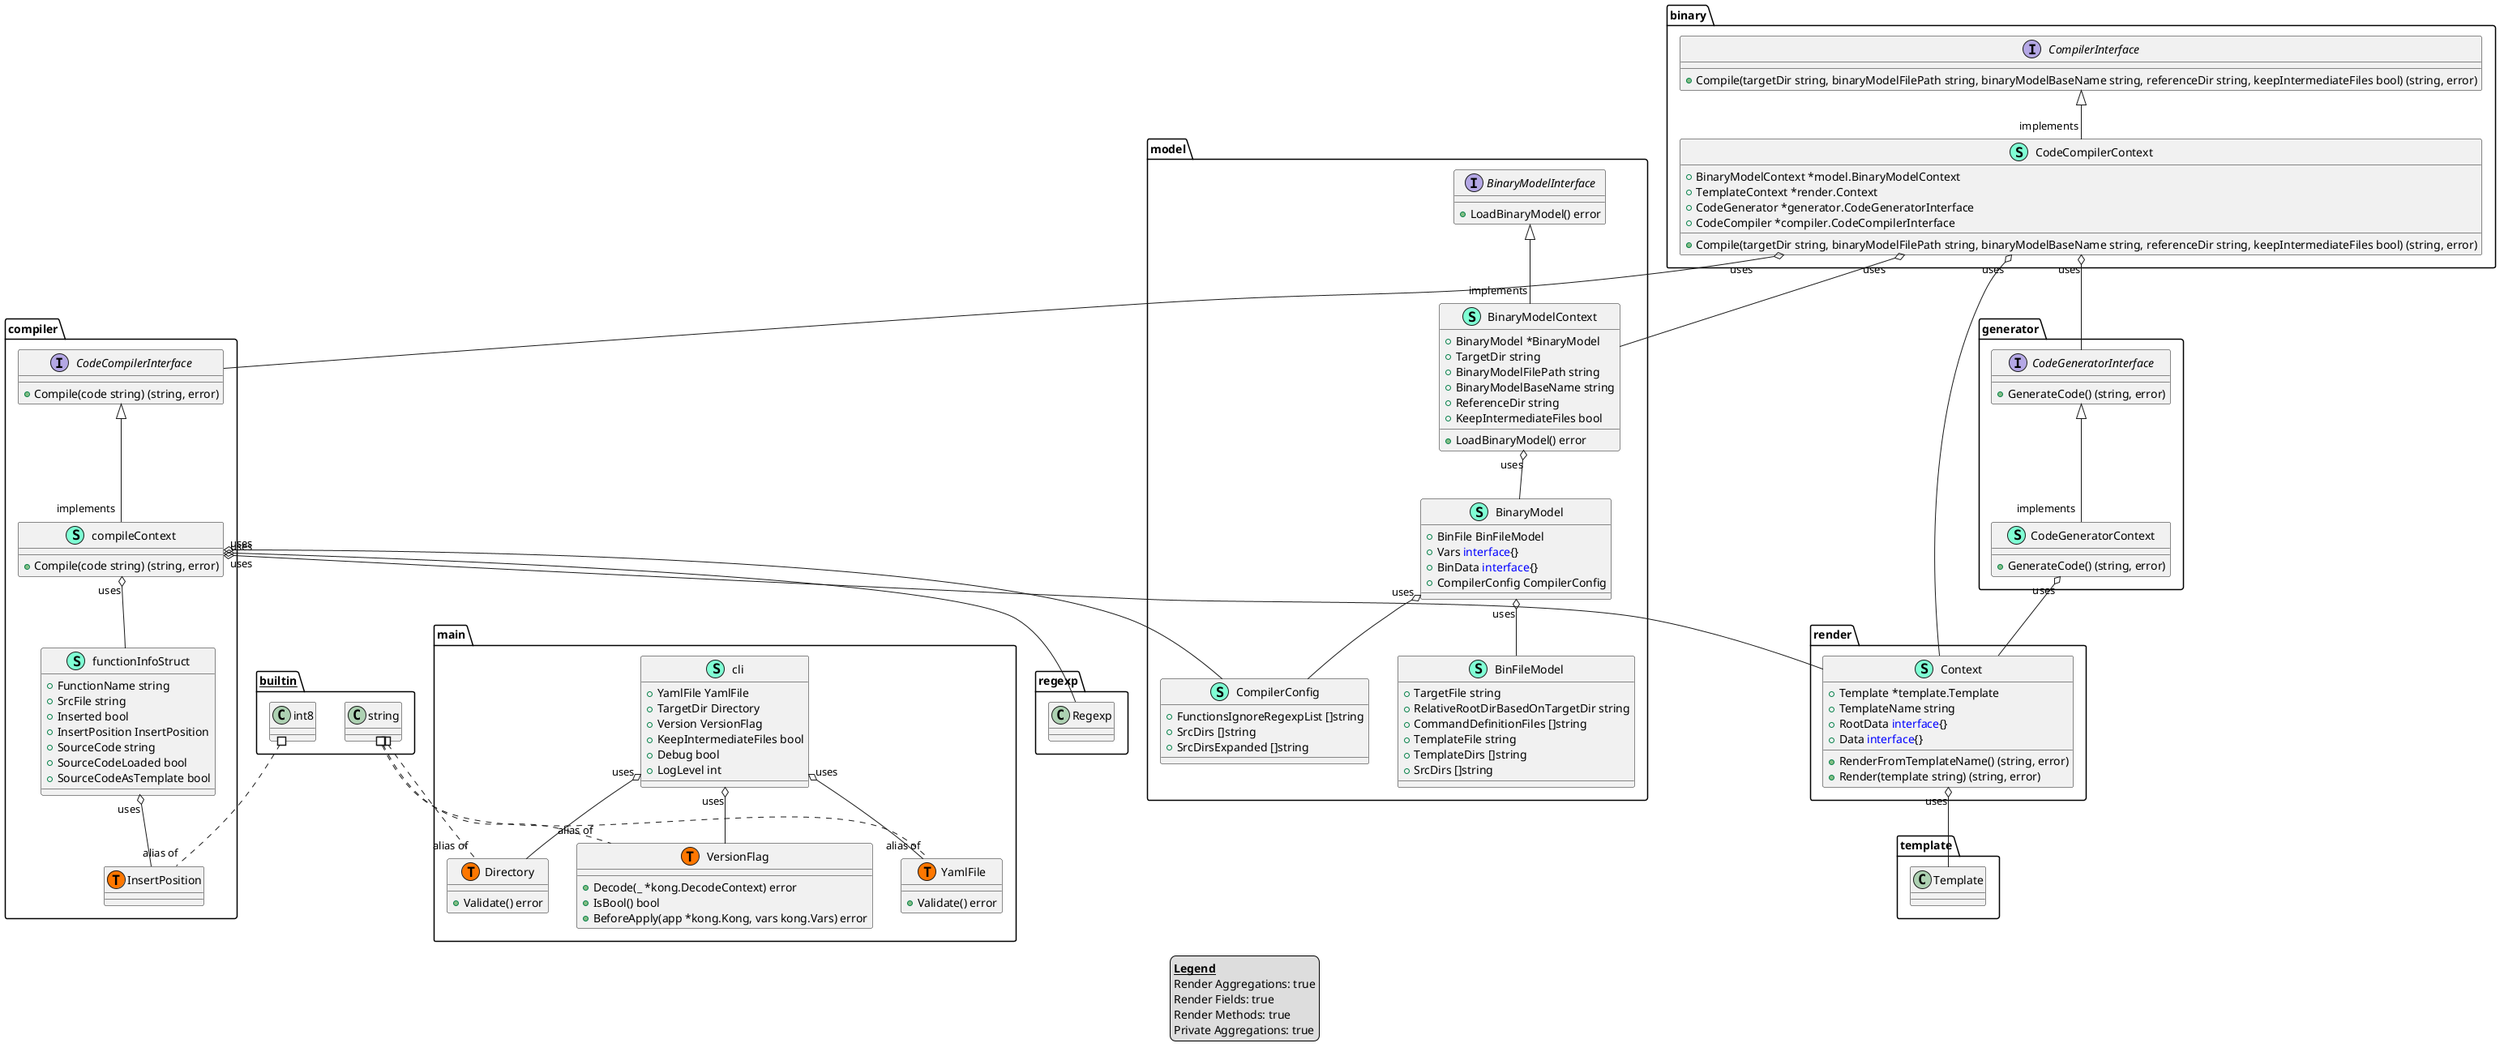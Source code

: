 @startuml
legend
<u><b>Legend</b></u>
Render Aggregations: true
Render Fields: true
Render Methods: true
Private Aggregations: true
end legend
namespace binary {
    class CodeCompilerContext << (S,Aquamarine) >> {
        + BinaryModelContext *model.BinaryModelContext
        + TemplateContext *render.Context
        + CodeGenerator *generator.CodeGeneratorInterface
        + CodeCompiler *compiler.CodeCompilerInterface

        + Compile(targetDir string, binaryModelFilePath string, binaryModelBaseName string, referenceDir string, keepIntermediateFiles bool) (string, error)

    }
    interface CompilerInterface  {
        + Compile(targetDir string, binaryModelFilePath string, binaryModelBaseName string, referenceDir string, keepIntermediateFiles bool) (string, error)

    }
}

"binary.CompilerInterface" <|-- "implements""binary.CodeCompilerContext"

"binary.CodeCompilerContext""uses" o-- "compiler.CodeCompilerInterface"
"binary.CodeCompilerContext""uses" o-- "generator.CodeGeneratorInterface"
"binary.CodeCompilerContext""uses" o-- "model.BinaryModelContext"
"binary.CodeCompilerContext""uses" o-- "render.Context"

namespace compiler {
    interface CodeCompilerInterface  {
        + Compile(code string) (string, error)

    }
    class compileContext << (S,Aquamarine) >> {
        + Compile(code string) (string, error)

    }
    class compiler.InsertPosition << (T, #FF7700) >>  {
    }
    class functionInfoStruct << (S,Aquamarine) >> {
        + FunctionName string
        + SrcFile string
        + Inserted bool
        + InsertPosition InsertPosition
        + SourceCode string
        + SourceCodeLoaded bool
        + SourceCodeAsTemplate bool

    }
}

"compiler.CodeCompilerInterface" <|-- "implements""compiler.compileContext"

"compiler.compileContext""uses" o-- "compiler.functionInfoStruct"
"compiler.compileContext""uses" o-- "model.CompilerConfig"
"compiler.compileContext""uses" o-- "regexp.Regexp"
"compiler.compileContext""uses" o-- "render.Context"
"compiler.functionInfoStruct""uses" o-- "compiler.InsertPosition"

namespace generator {
    class CodeGeneratorContext << (S,Aquamarine) >> {
        + GenerateCode() (string, error)

    }
    interface CodeGeneratorInterface  {
        + GenerateCode() (string, error)

    }
}

"generator.CodeGeneratorInterface" <|-- "implements""generator.CodeGeneratorContext"

"generator.CodeGeneratorContext""uses" o-- "render.Context"

namespace main {
    class Directory << (S,Aquamarine) >> {
        + Validate() error

    }
    class VersionFlag << (S,Aquamarine) >> {
        + Decode(_ *kong.DecodeContext) error
        + IsBool() bool
        + BeforeApply(app *kong.Kong, vars kong.Vars) error

    }
    class YamlFile << (S,Aquamarine) >> {
        + Validate() error

    }
    class cli << (S,Aquamarine) >> {
        + YamlFile YamlFile
        + TargetDir Directory
        + Version VersionFlag
        + KeepIntermediateFiles bool
        + Debug bool
        + LogLevel int

    }
    class main.Directory << (T, #FF7700) >>  {
    }
    class main.VersionFlag << (T, #FF7700) >>  {
    }
    class main.YamlFile << (T, #FF7700) >>  {
    }
}


"main.cli""uses" o-- "main.Directory"
"main.cli""uses" o-- "main.VersionFlag"
"main.cli""uses" o-- "main.YamlFile"

namespace model {
    class BinFileModel << (S,Aquamarine) >> {
        + TargetFile string
        + RelativeRootDirBasedOnTargetDir string
        + CommandDefinitionFiles []string
        + TemplateFile string
        + TemplateDirs []string
        + SrcDirs []string

    }
    class BinaryModel << (S,Aquamarine) >> {
        + BinFile BinFileModel
        + Vars <font color=blue>interface</font>{}
        + BinData <font color=blue>interface</font>{}
        + CompilerConfig CompilerConfig

    }
    class BinaryModelContext << (S,Aquamarine) >> {
        + BinaryModel *BinaryModel
        + TargetDir string
        + BinaryModelFilePath string
        + BinaryModelBaseName string
        + ReferenceDir string
        + KeepIntermediateFiles bool

        + LoadBinaryModel() error

    }
    interface BinaryModelInterface  {
        + LoadBinaryModel() error

    }
    class CompilerConfig << (S,Aquamarine) >> {
        + FunctionsIgnoreRegexpList []string
        + SrcDirs []string
        + SrcDirsExpanded []string

    }
}

"model.BinaryModelInterface" <|-- "implements""model.BinaryModelContext"

"model.BinaryModel""uses" o-- "model.BinFileModel"
"model.BinaryModel""uses" o-- "model.CompilerConfig"
"model.BinaryModelContext""uses" o-- "model.BinaryModel"

namespace render {
    class Context << (S,Aquamarine) >> {
        + Template *template.Template
        + TemplateName string
        + RootData <font color=blue>interface</font>{}
        + Data <font color=blue>interface</font>{}

        + RenderFromTemplateName() (string, error)
        + Render(template string) (string, error)

    }
}


"render.Context""uses" o-- "template.Template"

"__builtin__.int8" #.. "alias of""compiler.InsertPosition"
"__builtin__.string" #.. "alias of""main.Directory"
"__builtin__.string" #.. "alias of""main.VersionFlag"
"__builtin__.string" #.. "alias of""main.YamlFile"
@enduml
